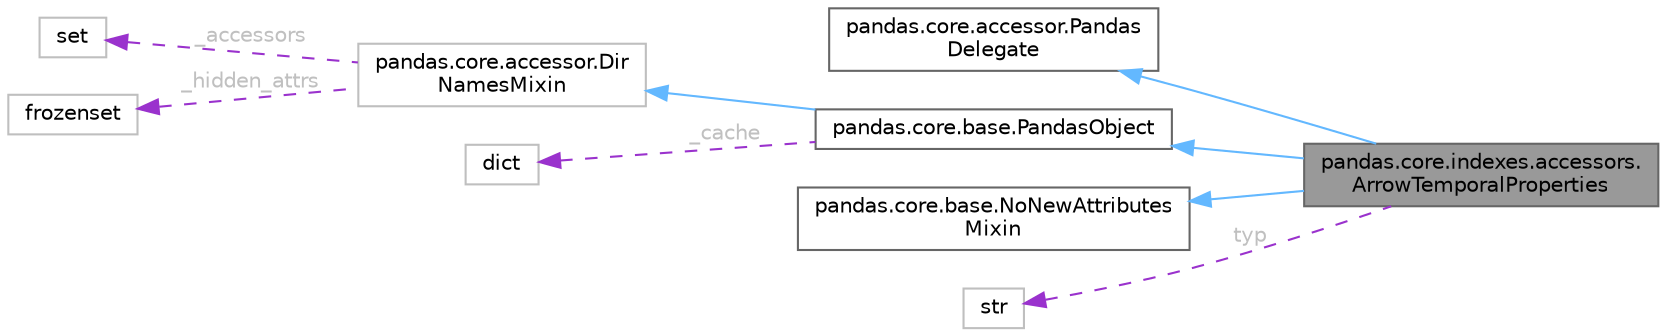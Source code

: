 digraph "pandas.core.indexes.accessors.ArrowTemporalProperties"
{
 // LATEX_PDF_SIZE
  bgcolor="transparent";
  edge [fontname=Helvetica,fontsize=10,labelfontname=Helvetica,labelfontsize=10];
  node [fontname=Helvetica,fontsize=10,shape=box,height=0.2,width=0.4];
  rankdir="LR";
  Node1 [id="Node000001",label="pandas.core.indexes.accessors.\lArrowTemporalProperties",height=0.2,width=0.4,color="gray40", fillcolor="grey60", style="filled", fontcolor="black",tooltip=" "];
  Node2 -> Node1 [id="edge9_Node000001_Node000002",dir="back",color="steelblue1",style="solid",tooltip=" "];
  Node2 [id="Node000002",label="pandas.core.accessor.Pandas\lDelegate",height=0.2,width=0.4,color="gray40", fillcolor="white", style="filled",URL="$df/d78/classpandas_1_1core_1_1accessor_1_1PandasDelegate.html",tooltip=" "];
  Node3 -> Node1 [id="edge10_Node000001_Node000003",dir="back",color="steelblue1",style="solid",tooltip=" "];
  Node3 [id="Node000003",label="pandas.core.base.PandasObject",height=0.2,width=0.4,color="gray40", fillcolor="white", style="filled",URL="$d9/d19/classpandas_1_1core_1_1base_1_1PandasObject.html",tooltip=" "];
  Node4 -> Node3 [id="edge11_Node000003_Node000004",dir="back",color="steelblue1",style="solid",tooltip=" "];
  Node4 [id="Node000004",label="pandas.core.accessor.Dir\lNamesMixin",height=0.2,width=0.4,color="grey75", fillcolor="white", style="filled",URL="$df/dd9/classpandas_1_1core_1_1accessor_1_1DirNamesMixin.html",tooltip=" "];
  Node5 -> Node4 [id="edge12_Node000004_Node000005",dir="back",color="darkorchid3",style="dashed",tooltip=" ",label=" _accessors",fontcolor="grey" ];
  Node5 [id="Node000005",label="set",height=0.2,width=0.4,color="grey75", fillcolor="white", style="filled",tooltip=" "];
  Node6 -> Node4 [id="edge13_Node000004_Node000006",dir="back",color="darkorchid3",style="dashed",tooltip=" ",label=" _hidden_attrs",fontcolor="grey" ];
  Node6 [id="Node000006",label="frozenset",height=0.2,width=0.4,color="grey75", fillcolor="white", style="filled",tooltip=" "];
  Node7 -> Node3 [id="edge14_Node000003_Node000007",dir="back",color="darkorchid3",style="dashed",tooltip=" ",label=" _cache",fontcolor="grey" ];
  Node7 [id="Node000007",label="dict",height=0.2,width=0.4,color="grey75", fillcolor="white", style="filled",tooltip=" "];
  Node8 -> Node1 [id="edge15_Node000001_Node000008",dir="back",color="steelblue1",style="solid",tooltip=" "];
  Node8 [id="Node000008",label="pandas.core.base.NoNewAttributes\lMixin",height=0.2,width=0.4,color="gray40", fillcolor="white", style="filled",URL="$da/d2f/classpandas_1_1core_1_1base_1_1NoNewAttributesMixin.html",tooltip=" "];
  Node9 -> Node1 [id="edge16_Node000001_Node000009",dir="back",color="darkorchid3",style="dashed",tooltip=" ",label=" typ",fontcolor="grey" ];
  Node9 [id="Node000009",label="str",height=0.2,width=0.4,color="grey75", fillcolor="white", style="filled",tooltip=" "];
}
